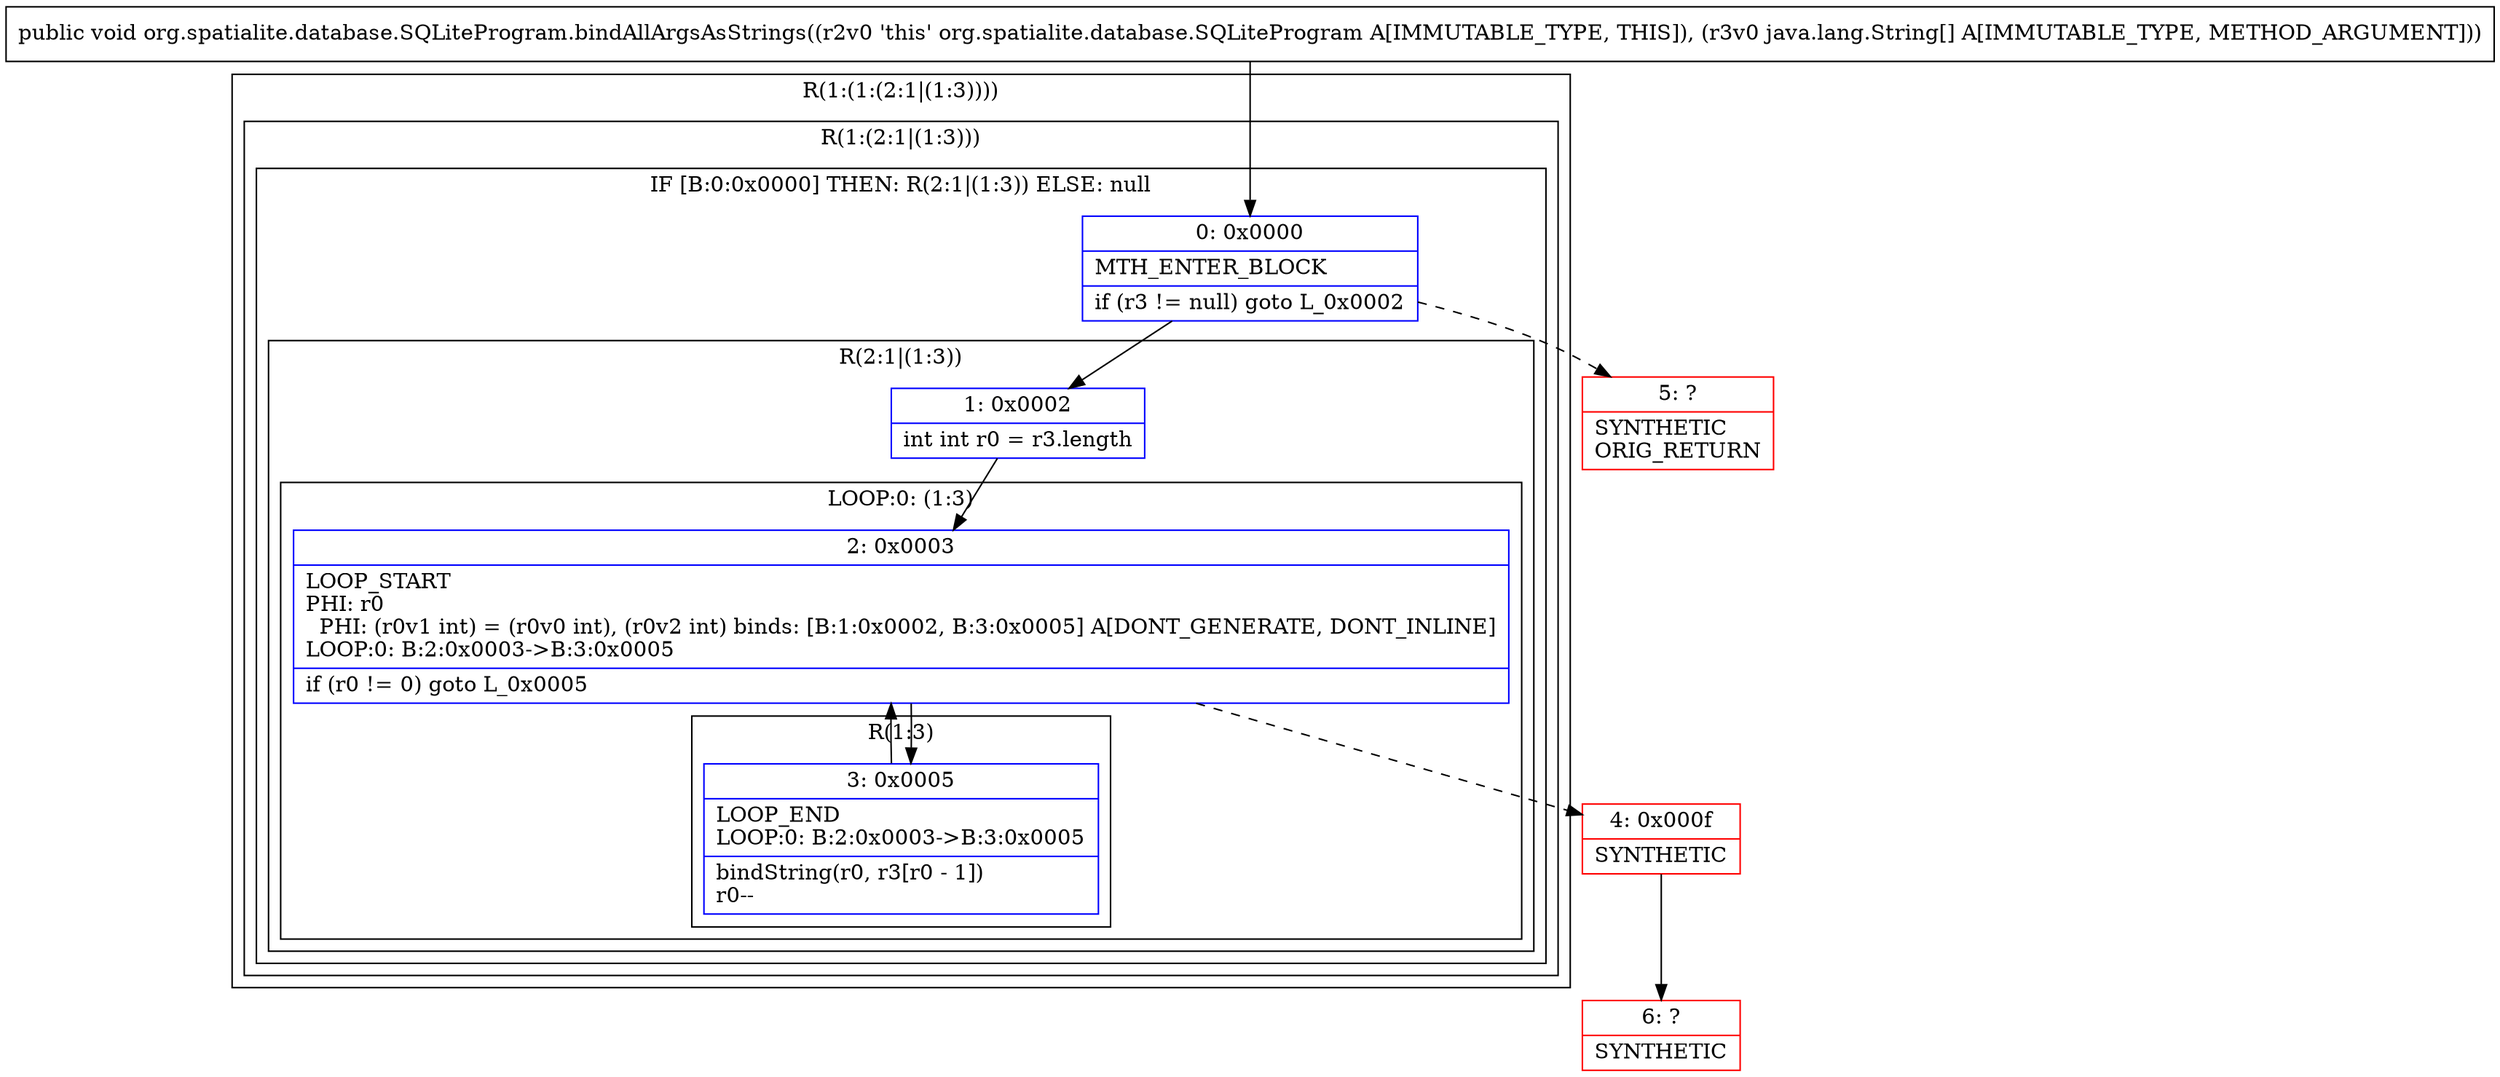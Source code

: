 digraph "CFG fororg.spatialite.database.SQLiteProgram.bindAllArgsAsStrings([Ljava\/lang\/String;)V" {
subgraph cluster_Region_1225639435 {
label = "R(1:(1:(2:1|(1:3))))";
node [shape=record,color=blue];
subgraph cluster_Region_764924008 {
label = "R(1:(2:1|(1:3)))";
node [shape=record,color=blue];
subgraph cluster_IfRegion_630557200 {
label = "IF [B:0:0x0000] THEN: R(2:1|(1:3)) ELSE: null";
node [shape=record,color=blue];
Node_0 [shape=record,label="{0\:\ 0x0000|MTH_ENTER_BLOCK\l|if (r3 != null) goto L_0x0002\l}"];
subgraph cluster_Region_1584953562 {
label = "R(2:1|(1:3))";
node [shape=record,color=blue];
Node_1 [shape=record,label="{1\:\ 0x0002|int int r0 = r3.length\l}"];
subgraph cluster_LoopRegion_1767860100 {
label = "LOOP:0: (1:3)";
node [shape=record,color=blue];
Node_2 [shape=record,label="{2\:\ 0x0003|LOOP_START\lPHI: r0 \l  PHI: (r0v1 int) = (r0v0 int), (r0v2 int) binds: [B:1:0x0002, B:3:0x0005] A[DONT_GENERATE, DONT_INLINE]\lLOOP:0: B:2:0x0003\-\>B:3:0x0005\l|if (r0 != 0) goto L_0x0005\l}"];
subgraph cluster_Region_119349856 {
label = "R(1:3)";
node [shape=record,color=blue];
Node_3 [shape=record,label="{3\:\ 0x0005|LOOP_END\lLOOP:0: B:2:0x0003\-\>B:3:0x0005\l|bindString(r0, r3[r0 \- 1])\lr0\-\-\l}"];
}
}
}
}
}
}
Node_4 [shape=record,color=red,label="{4\:\ 0x000f|SYNTHETIC\l}"];
Node_5 [shape=record,color=red,label="{5\:\ ?|SYNTHETIC\lORIG_RETURN\l}"];
Node_6 [shape=record,color=red,label="{6\:\ ?|SYNTHETIC\l}"];
MethodNode[shape=record,label="{public void org.spatialite.database.SQLiteProgram.bindAllArgsAsStrings((r2v0 'this' org.spatialite.database.SQLiteProgram A[IMMUTABLE_TYPE, THIS]), (r3v0 java.lang.String[] A[IMMUTABLE_TYPE, METHOD_ARGUMENT])) }"];
MethodNode -> Node_0;
Node_0 -> Node_1;
Node_0 -> Node_5[style=dashed];
Node_1 -> Node_2;
Node_2 -> Node_3;
Node_2 -> Node_4[style=dashed];
Node_3 -> Node_2;
Node_4 -> Node_6;
}

